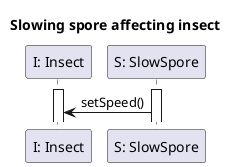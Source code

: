 @startuml InsectSpeedUp

title Slowing spore affecting insect

participant "I: Insect" as I
participant "S: SlowSpore" as Sp

activate I
activate Sp

Sp -> I : setSpeed()

@enduml